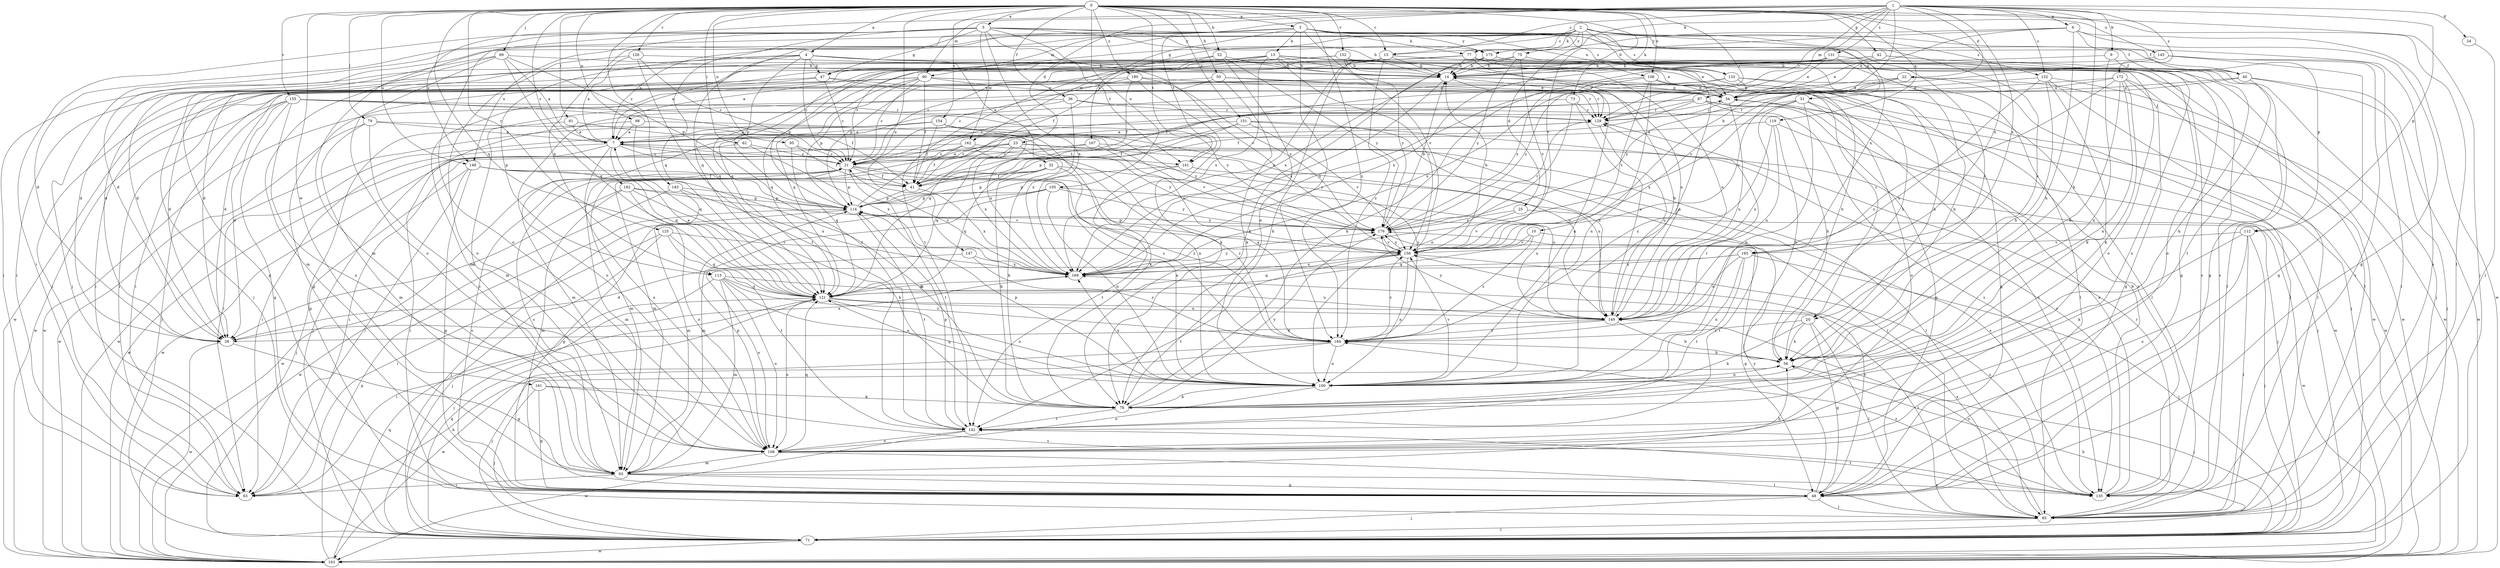 strict digraph  {
0;
1;
2;
3;
4;
5;
6;
7;
9;
10;
13;
14;
15;
20;
21;
22;
23;
24;
25;
28;
31;
32;
34;
36;
40;
41;
42;
47;
48;
50;
52;
56;
62;
63;
69;
71;
73;
75;
77;
78;
79;
81;
85;
87;
90;
93;
95;
98;
100;
105;
106;
108;
112;
113;
114;
119;
121;
125;
126;
129;
131;
132;
133;
135;
141;
142;
145;
147;
148;
149;
151;
152;
154;
155;
156;
161;
162;
163;
165;
167;
169;
172;
175;
176;
180;
182;
183;
184;
0 -> 3  [label=a];
0 -> 4  [label=a];
0 -> 5  [label=a];
0 -> 15  [label=c];
0 -> 36  [label=f];
0 -> 42  [label=g];
0 -> 50  [label=h];
0 -> 52  [label=h];
0 -> 62  [label=i];
0 -> 69  [label=j];
0 -> 71  [label=j];
0 -> 73  [label=k];
0 -> 79  [label=l];
0 -> 81  [label=l];
0 -> 85  [label=l];
0 -> 95  [label=n];
0 -> 98  [label=n];
0 -> 105  [label=o];
0 -> 106  [label=o];
0 -> 119  [label=q];
0 -> 121  [label=q];
0 -> 125  [label=r];
0 -> 126  [label=r];
0 -> 129  [label=r];
0 -> 141  [label=t];
0 -> 145  [label=u];
0 -> 147  [label=u];
0 -> 148  [label=u];
0 -> 151  [label=v];
0 -> 152  [label=v];
0 -> 154  [label=v];
0 -> 155  [label=v];
0 -> 156  [label=v];
0 -> 161  [label=w];
0 -> 165  [label=x];
0 -> 180  [label=z];
0 -> 182  [label=z];
0 -> 183  [label=z];
0 -> 184  [label=z];
1 -> 6  [label=a];
1 -> 9  [label=b];
1 -> 10  [label=b];
1 -> 15  [label=c];
1 -> 22  [label=d];
1 -> 23  [label=d];
1 -> 24  [label=d];
1 -> 56  [label=h];
1 -> 75  [label=k];
1 -> 87  [label=m];
1 -> 90  [label=m];
1 -> 112  [label=p];
1 -> 129  [label=r];
1 -> 131  [label=s];
1 -> 132  [label=s];
1 -> 141  [label=t];
1 -> 148  [label=u];
1 -> 165  [label=x];
1 -> 172  [label=y];
2 -> 7  [label=a];
2 -> 15  [label=c];
2 -> 20  [label=c];
2 -> 25  [label=d];
2 -> 28  [label=d];
2 -> 31  [label=e];
2 -> 47  [label=g];
2 -> 77  [label=k];
2 -> 100  [label=n];
2 -> 112  [label=p];
2 -> 121  [label=q];
2 -> 132  [label=s];
2 -> 133  [label=s];
2 -> 162  [label=w];
2 -> 175  [label=y];
3 -> 13  [label=b];
3 -> 20  [label=c];
3 -> 40  [label=f];
3 -> 71  [label=j];
3 -> 77  [label=k];
3 -> 90  [label=m];
3 -> 93  [label=m];
3 -> 106  [label=o];
3 -> 113  [label=p];
3 -> 156  [label=v];
3 -> 165  [label=x];
3 -> 167  [label=x];
3 -> 175  [label=y];
3 -> 184  [label=z];
4 -> 7  [label=a];
4 -> 20  [label=c];
4 -> 21  [label=c];
4 -> 32  [label=e];
4 -> 34  [label=e];
4 -> 47  [label=g];
4 -> 63  [label=i];
4 -> 113  [label=p];
4 -> 114  [label=p];
5 -> 14  [label=b];
5 -> 28  [label=d];
5 -> 47  [label=g];
5 -> 63  [label=i];
5 -> 108  [label=o];
5 -> 121  [label=q];
5 -> 133  [label=s];
5 -> 135  [label=s];
5 -> 141  [label=t];
5 -> 148  [label=u];
5 -> 156  [label=v];
5 -> 162  [label=w];
5 -> 169  [label=x];
5 -> 175  [label=y];
6 -> 14  [label=b];
6 -> 34  [label=e];
6 -> 40  [label=f];
6 -> 48  [label=g];
6 -> 56  [label=h];
6 -> 163  [label=w];
6 -> 175  [label=y];
7 -> 21  [label=c];
7 -> 63  [label=i];
7 -> 78  [label=k];
7 -> 85  [label=l];
7 -> 108  [label=o];
7 -> 121  [label=q];
7 -> 141  [label=t];
9 -> 40  [label=f];
9 -> 100  [label=n];
9 -> 169  [label=x];
10 -> 121  [label=q];
10 -> 142  [label=t];
10 -> 156  [label=v];
10 -> 184  [label=z];
13 -> 14  [label=b];
13 -> 28  [label=d];
13 -> 34  [label=e];
13 -> 41  [label=f];
13 -> 56  [label=h];
13 -> 71  [label=j];
13 -> 108  [label=o];
13 -> 142  [label=t];
13 -> 156  [label=v];
13 -> 169  [label=x];
14 -> 34  [label=e];
14 -> 63  [label=i];
14 -> 100  [label=n];
14 -> 163  [label=w];
14 -> 169  [label=x];
15 -> 14  [label=b];
15 -> 78  [label=k];
15 -> 85  [label=l];
15 -> 93  [label=m];
15 -> 108  [label=o];
15 -> 114  [label=p];
15 -> 184  [label=z];
20 -> 48  [label=g];
20 -> 56  [label=h];
20 -> 78  [label=k];
20 -> 85  [label=l];
20 -> 184  [label=z];
21 -> 41  [label=f];
21 -> 93  [label=m];
21 -> 100  [label=n];
21 -> 114  [label=p];
21 -> 142  [label=t];
21 -> 163  [label=w];
21 -> 184  [label=z];
22 -> 34  [label=e];
22 -> 85  [label=l];
22 -> 156  [label=v];
22 -> 163  [label=w];
22 -> 169  [label=x];
23 -> 21  [label=c];
23 -> 63  [label=i];
23 -> 71  [label=j];
23 -> 93  [label=m];
23 -> 121  [label=q];
23 -> 149  [label=u];
23 -> 169  [label=x];
23 -> 184  [label=z];
24 -> 85  [label=l];
25 -> 156  [label=v];
25 -> 163  [label=w];
25 -> 176  [label=y];
28 -> 48  [label=g];
28 -> 163  [label=w];
28 -> 169  [label=x];
31 -> 100  [label=n];
31 -> 108  [label=o];
31 -> 129  [label=r];
31 -> 135  [label=s];
31 -> 149  [label=u];
31 -> 169  [label=x];
32 -> 41  [label=f];
32 -> 78  [label=k];
32 -> 114  [label=p];
32 -> 121  [label=q];
32 -> 149  [label=u];
32 -> 184  [label=z];
34 -> 129  [label=r];
34 -> 149  [label=u];
34 -> 163  [label=w];
36 -> 108  [label=o];
36 -> 129  [label=r];
36 -> 135  [label=s];
36 -> 163  [label=w];
36 -> 169  [label=x];
40 -> 34  [label=e];
40 -> 71  [label=j];
40 -> 142  [label=t];
40 -> 163  [label=w];
40 -> 176  [label=y];
41 -> 114  [label=p];
41 -> 169  [label=x];
42 -> 14  [label=b];
42 -> 34  [label=e];
42 -> 48  [label=g];
42 -> 71  [label=j];
42 -> 78  [label=k];
47 -> 21  [label=c];
47 -> 28  [label=d];
47 -> 34  [label=e];
47 -> 48  [label=g];
47 -> 129  [label=r];
48 -> 21  [label=c];
48 -> 71  [label=j];
48 -> 85  [label=l];
48 -> 156  [label=v];
48 -> 176  [label=y];
50 -> 34  [label=e];
50 -> 63  [label=i];
50 -> 78  [label=k];
50 -> 93  [label=m];
50 -> 129  [label=r];
52 -> 14  [label=b];
52 -> 21  [label=c];
52 -> 100  [label=n];
52 -> 114  [label=p];
52 -> 176  [label=y];
56 -> 71  [label=j];
56 -> 100  [label=n];
62 -> 21  [label=c];
62 -> 163  [label=w];
62 -> 169  [label=x];
63 -> 56  [label=h];
69 -> 7  [label=a];
69 -> 14  [label=b];
69 -> 28  [label=d];
69 -> 93  [label=m];
69 -> 108  [label=o];
69 -> 114  [label=p];
69 -> 121  [label=q];
71 -> 56  [label=h];
71 -> 121  [label=q];
71 -> 163  [label=w];
73 -> 21  [label=c];
73 -> 100  [label=n];
73 -> 129  [label=r];
73 -> 149  [label=u];
75 -> 14  [label=b];
75 -> 135  [label=s];
75 -> 156  [label=v];
75 -> 169  [label=x];
75 -> 176  [label=y];
77 -> 7  [label=a];
77 -> 14  [label=b];
77 -> 21  [label=c];
77 -> 48  [label=g];
77 -> 56  [label=h];
77 -> 121  [label=q];
77 -> 129  [label=r];
77 -> 149  [label=u];
78 -> 142  [label=t];
78 -> 176  [label=y];
79 -> 7  [label=a];
79 -> 93  [label=m];
79 -> 108  [label=o];
79 -> 156  [label=v];
79 -> 163  [label=w];
81 -> 7  [label=a];
81 -> 48  [label=g];
81 -> 100  [label=n];
85 -> 71  [label=j];
85 -> 129  [label=r];
85 -> 149  [label=u];
85 -> 169  [label=x];
87 -> 21  [label=c];
87 -> 41  [label=f];
87 -> 48  [label=g];
87 -> 56  [label=h];
87 -> 121  [label=q];
87 -> 129  [label=r];
87 -> 163  [label=w];
90 -> 21  [label=c];
90 -> 28  [label=d];
90 -> 34  [label=e];
90 -> 41  [label=f];
90 -> 63  [label=i];
90 -> 114  [label=p];
90 -> 121  [label=q];
90 -> 135  [label=s];
90 -> 163  [label=w];
93 -> 21  [label=c];
93 -> 48  [label=g];
93 -> 56  [label=h];
93 -> 63  [label=i];
93 -> 135  [label=s];
95 -> 21  [label=c];
95 -> 41  [label=f];
95 -> 121  [label=q];
98 -> 7  [label=a];
98 -> 71  [label=j];
98 -> 78  [label=k];
98 -> 121  [label=q];
100 -> 78  [label=k];
100 -> 108  [label=o];
100 -> 114  [label=p];
100 -> 121  [label=q];
100 -> 129  [label=r];
100 -> 156  [label=v];
100 -> 169  [label=x];
105 -> 48  [label=g];
105 -> 93  [label=m];
105 -> 100  [label=n];
105 -> 114  [label=p];
105 -> 149  [label=u];
105 -> 176  [label=y];
106 -> 34  [label=e];
106 -> 85  [label=l];
106 -> 100  [label=n];
106 -> 156  [label=v];
106 -> 169  [label=x];
106 -> 176  [label=y];
108 -> 85  [label=l];
108 -> 93  [label=m];
108 -> 114  [label=p];
108 -> 121  [label=q];
112 -> 71  [label=j];
112 -> 78  [label=k];
112 -> 85  [label=l];
112 -> 108  [label=o];
112 -> 156  [label=v];
113 -> 71  [label=j];
113 -> 93  [label=m];
113 -> 100  [label=n];
113 -> 108  [label=o];
113 -> 121  [label=q];
113 -> 149  [label=u];
113 -> 184  [label=z];
114 -> 34  [label=e];
114 -> 71  [label=j];
114 -> 142  [label=t];
114 -> 176  [label=y];
119 -> 7  [label=a];
119 -> 56  [label=h];
119 -> 71  [label=j];
119 -> 149  [label=u];
119 -> 184  [label=z];
121 -> 7  [label=a];
121 -> 63  [label=i];
121 -> 85  [label=l];
121 -> 100  [label=n];
121 -> 108  [label=o];
121 -> 149  [label=u];
125 -> 63  [label=i];
125 -> 71  [label=j];
125 -> 121  [label=q];
125 -> 142  [label=t];
125 -> 156  [label=v];
126 -> 7  [label=a];
126 -> 14  [label=b];
126 -> 21  [label=c];
126 -> 108  [label=o];
126 -> 142  [label=t];
129 -> 7  [label=a];
129 -> 93  [label=m];
129 -> 149  [label=u];
131 -> 14  [label=b];
131 -> 28  [label=d];
131 -> 34  [label=e];
131 -> 56  [label=h];
131 -> 78  [label=k];
131 -> 121  [label=q];
132 -> 34  [label=e];
132 -> 56  [label=h];
132 -> 71  [label=j];
132 -> 78  [label=k];
132 -> 149  [label=u];
132 -> 163  [label=w];
133 -> 34  [label=e];
133 -> 48  [label=g];
133 -> 85  [label=l];
133 -> 121  [label=q];
133 -> 176  [label=y];
135 -> 14  [label=b];
135 -> 34  [label=e];
135 -> 142  [label=t];
135 -> 184  [label=z];
141 -> 114  [label=p];
141 -> 135  [label=s];
141 -> 142  [label=t];
142 -> 108  [label=o];
142 -> 114  [label=p];
142 -> 163  [label=w];
145 -> 14  [label=b];
145 -> 48  [label=g];
145 -> 85  [label=l];
145 -> 135  [label=s];
145 -> 156  [label=v];
147 -> 108  [label=o];
147 -> 169  [label=x];
147 -> 184  [label=z];
148 -> 41  [label=f];
148 -> 48  [label=g];
148 -> 63  [label=i];
148 -> 71  [label=j];
148 -> 78  [label=k];
148 -> 184  [label=z];
149 -> 14  [label=b];
149 -> 28  [label=d];
149 -> 56  [label=h];
149 -> 176  [label=y];
149 -> 184  [label=z];
151 -> 7  [label=a];
151 -> 41  [label=f];
151 -> 114  [label=p];
151 -> 135  [label=s];
151 -> 149  [label=u];
151 -> 156  [label=v];
152 -> 14  [label=b];
152 -> 28  [label=d];
152 -> 48  [label=g];
152 -> 56  [label=h];
152 -> 63  [label=i];
152 -> 135  [label=s];
152 -> 142  [label=t];
152 -> 149  [label=u];
152 -> 176  [label=y];
154 -> 7  [label=a];
154 -> 41  [label=f];
154 -> 63  [label=i];
154 -> 149  [label=u];
154 -> 163  [label=w];
154 -> 169  [label=x];
154 -> 176  [label=y];
155 -> 28  [label=d];
155 -> 41  [label=f];
155 -> 48  [label=g];
155 -> 71  [label=j];
155 -> 108  [label=o];
155 -> 129  [label=r];
155 -> 163  [label=w];
155 -> 176  [label=y];
156 -> 14  [label=b];
156 -> 100  [label=n];
156 -> 121  [label=q];
156 -> 135  [label=s];
156 -> 142  [label=t];
156 -> 169  [label=x];
156 -> 176  [label=y];
161 -> 48  [label=g];
161 -> 71  [label=j];
161 -> 78  [label=k];
161 -> 135  [label=s];
162 -> 21  [label=c];
162 -> 41  [label=f];
162 -> 85  [label=l];
162 -> 163  [label=w];
162 -> 176  [label=y];
163 -> 114  [label=p];
163 -> 121  [label=q];
165 -> 28  [label=d];
165 -> 71  [label=j];
165 -> 100  [label=n];
165 -> 142  [label=t];
165 -> 149  [label=u];
165 -> 169  [label=x];
167 -> 21  [label=c];
167 -> 85  [label=l];
167 -> 93  [label=m];
167 -> 156  [label=v];
169 -> 21  [label=c];
169 -> 121  [label=q];
169 -> 176  [label=y];
172 -> 34  [label=e];
172 -> 41  [label=f];
172 -> 48  [label=g];
172 -> 56  [label=h];
172 -> 78  [label=k];
172 -> 85  [label=l];
172 -> 100  [label=n];
172 -> 184  [label=z];
175 -> 14  [label=b];
175 -> 78  [label=k];
175 -> 85  [label=l];
175 -> 108  [label=o];
175 -> 169  [label=x];
176 -> 14  [label=b];
176 -> 48  [label=g];
176 -> 114  [label=p];
176 -> 129  [label=r];
176 -> 156  [label=v];
180 -> 21  [label=c];
180 -> 34  [label=e];
180 -> 41  [label=f];
180 -> 63  [label=i];
180 -> 78  [label=k];
180 -> 176  [label=y];
182 -> 28  [label=d];
182 -> 78  [label=k];
182 -> 93  [label=m];
182 -> 108  [label=o];
182 -> 114  [label=p];
182 -> 156  [label=v];
183 -> 93  [label=m];
183 -> 114  [label=p];
183 -> 163  [label=w];
183 -> 169  [label=x];
184 -> 7  [label=a];
184 -> 56  [label=h];
184 -> 71  [label=j];
184 -> 100  [label=n];
184 -> 156  [label=v];
184 -> 163  [label=w];
}
